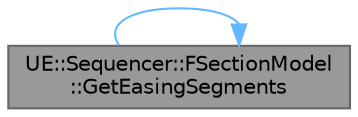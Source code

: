 digraph "UE::Sequencer::FSectionModel::GetEasingSegments"
{
 // INTERACTIVE_SVG=YES
 // LATEX_PDF_SIZE
  bgcolor="transparent";
  edge [fontname=Helvetica,fontsize=10,labelfontname=Helvetica,labelfontsize=10];
  node [fontname=Helvetica,fontsize=10,shape=box,height=0.2,width=0.4];
  rankdir="LR";
  Node1 [id="Node000001",label="UE::Sequencer::FSectionModel\l::GetEasingSegments",height=0.2,width=0.4,color="gray40", fillcolor="grey60", style="filled", fontcolor="black",tooltip="Gets an array of sections whose easing bounds underlap the specified section."];
  Node1 -> Node1 [id="edge1_Node000001_Node000001",color="steelblue1",style="solid",tooltip=" "];
}

